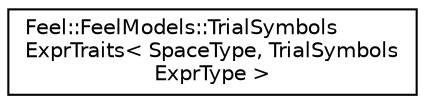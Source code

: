 digraph "Graphical Class Hierarchy"
{
 // LATEX_PDF_SIZE
  edge [fontname="Helvetica",fontsize="10",labelfontname="Helvetica",labelfontsize="10"];
  node [fontname="Helvetica",fontsize="10",shape=record];
  rankdir="LR";
  Node0 [label="Feel::FeelModels::TrialSymbols\lExprTraits\< SpaceType, TrialSymbols\lExprType \>",height=0.2,width=0.4,color="black", fillcolor="white", style="filled",URL="$structFeel_1_1FeelModels_1_1TrialSymbolsExprTraits.html",tooltip=" "];
}

